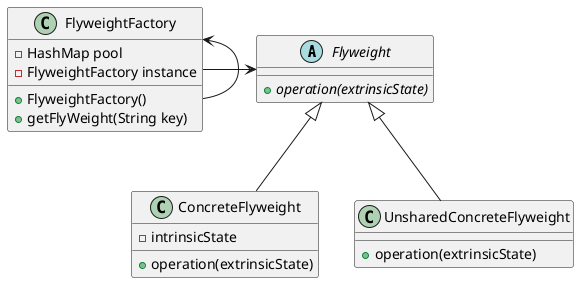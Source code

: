 @startuml

abstract class Flyweight {
+{abstract}operation(extrinsicState)
}

class ConcreteFlyweight extends Flyweight {
-intrinsicState
+operation(extrinsicState)
}

class UnsharedConcreteFlyweight extends Flyweight {
+operation(extrinsicState)
}

class FlyweightFactory {
-HashMap pool
-FlyweightFactory instance
+FlyweightFactory()
+getFlyWeight(String key)
}

FlyweightFactory <-- FlyweightFactory
Flyweight  <-left- FlyweightFactory

@enduml